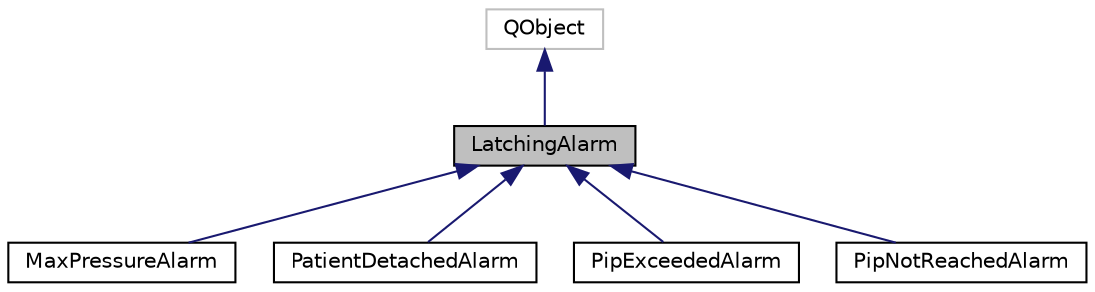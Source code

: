 digraph "LatchingAlarm"
{
 // LATEX_PDF_SIZE
  edge [fontname="Helvetica",fontsize="10",labelfontname="Helvetica",labelfontsize="10"];
  node [fontname="Helvetica",fontsize="10",shape=record];
  Node1 [label="LatchingAlarm",height=0.2,width=0.4,color="black", fillcolor="grey75", style="filled", fontcolor="black",tooltip=" "];
  Node2 -> Node1 [dir="back",color="midnightblue",fontsize="10",style="solid",fontname="Helvetica"];
  Node2 [label="QObject",height=0.2,width=0.4,color="grey75", fillcolor="white", style="filled",tooltip=" "];
  Node1 -> Node3 [dir="back",color="midnightblue",fontsize="10",style="solid",fontname="Helvetica"];
  Node3 [label="MaxPressureAlarm",height=0.2,width=0.4,color="black", fillcolor="white", style="filled",URL="$classMaxPressureAlarm.html",tooltip=" "];
  Node1 -> Node4 [dir="back",color="midnightblue",fontsize="10",style="solid",fontname="Helvetica"];
  Node4 [label="PatientDetachedAlarm",height=0.2,width=0.4,color="black", fillcolor="white", style="filled",URL="$classPatientDetachedAlarm.html",tooltip=" "];
  Node1 -> Node5 [dir="back",color="midnightblue",fontsize="10",style="solid",fontname="Helvetica"];
  Node5 [label="PipExceededAlarm",height=0.2,width=0.4,color="black", fillcolor="white", style="filled",URL="$classPipExceededAlarm.html",tooltip=" "];
  Node1 -> Node6 [dir="back",color="midnightblue",fontsize="10",style="solid",fontname="Helvetica"];
  Node6 [label="PipNotReachedAlarm",height=0.2,width=0.4,color="black", fillcolor="white", style="filled",URL="$classPipNotReachedAlarm.html",tooltip=" "];
}

